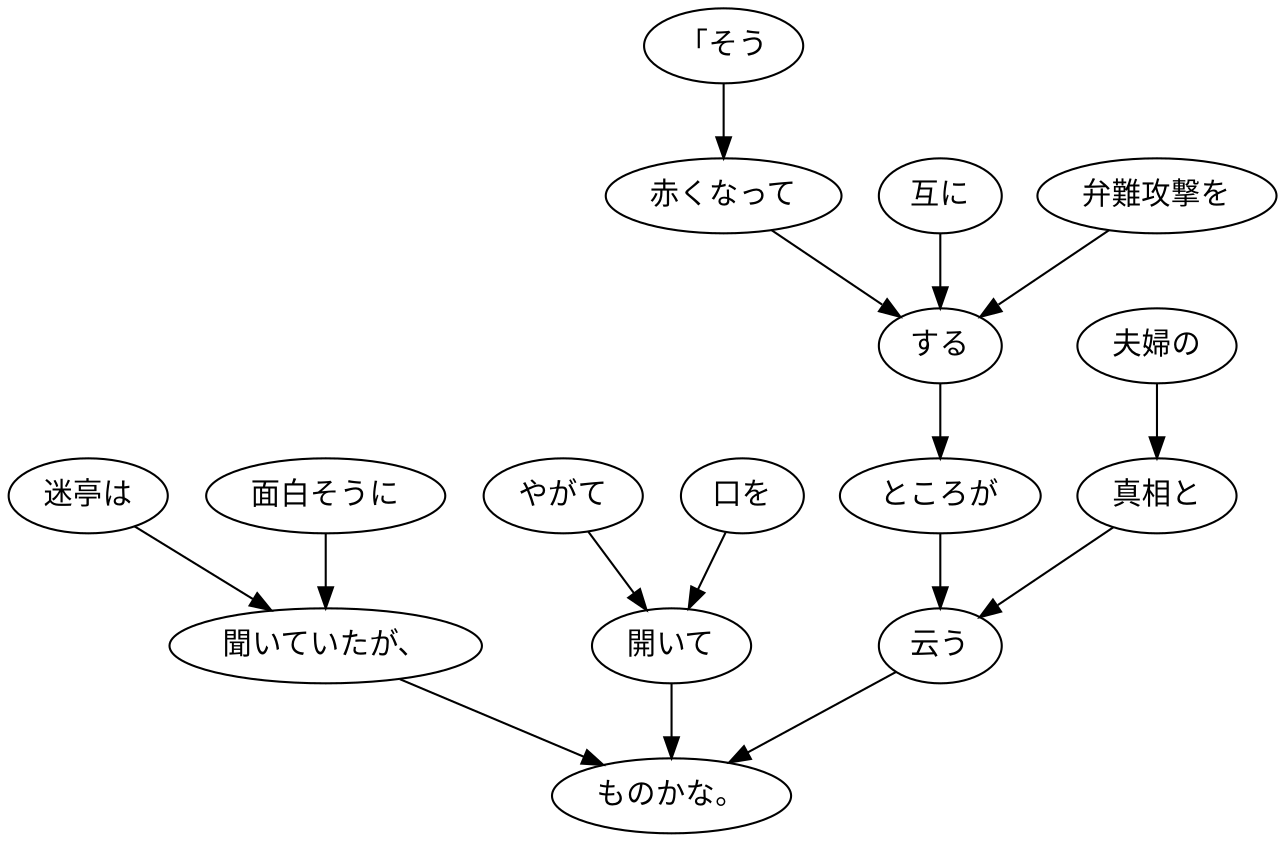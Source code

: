 digraph graph3669 {
	node0 [label="迷亭は"];
	node1 [label="面白そうに"];
	node2 [label="聞いていたが、"];
	node3 [label="やがて"];
	node4 [label="口を"];
	node5 [label="開いて"];
	node6 [label="「そう"];
	node7 [label="赤くなって"];
	node8 [label="互に"];
	node9 [label="弁難攻撃を"];
	node10 [label="する"];
	node11 [label="ところが"];
	node12 [label="夫婦の"];
	node13 [label="真相と"];
	node14 [label="云う"];
	node15 [label="ものかな。"];
	node0 -> node2;
	node1 -> node2;
	node2 -> node15;
	node3 -> node5;
	node4 -> node5;
	node5 -> node15;
	node6 -> node7;
	node7 -> node10;
	node8 -> node10;
	node9 -> node10;
	node10 -> node11;
	node11 -> node14;
	node12 -> node13;
	node13 -> node14;
	node14 -> node15;
}
